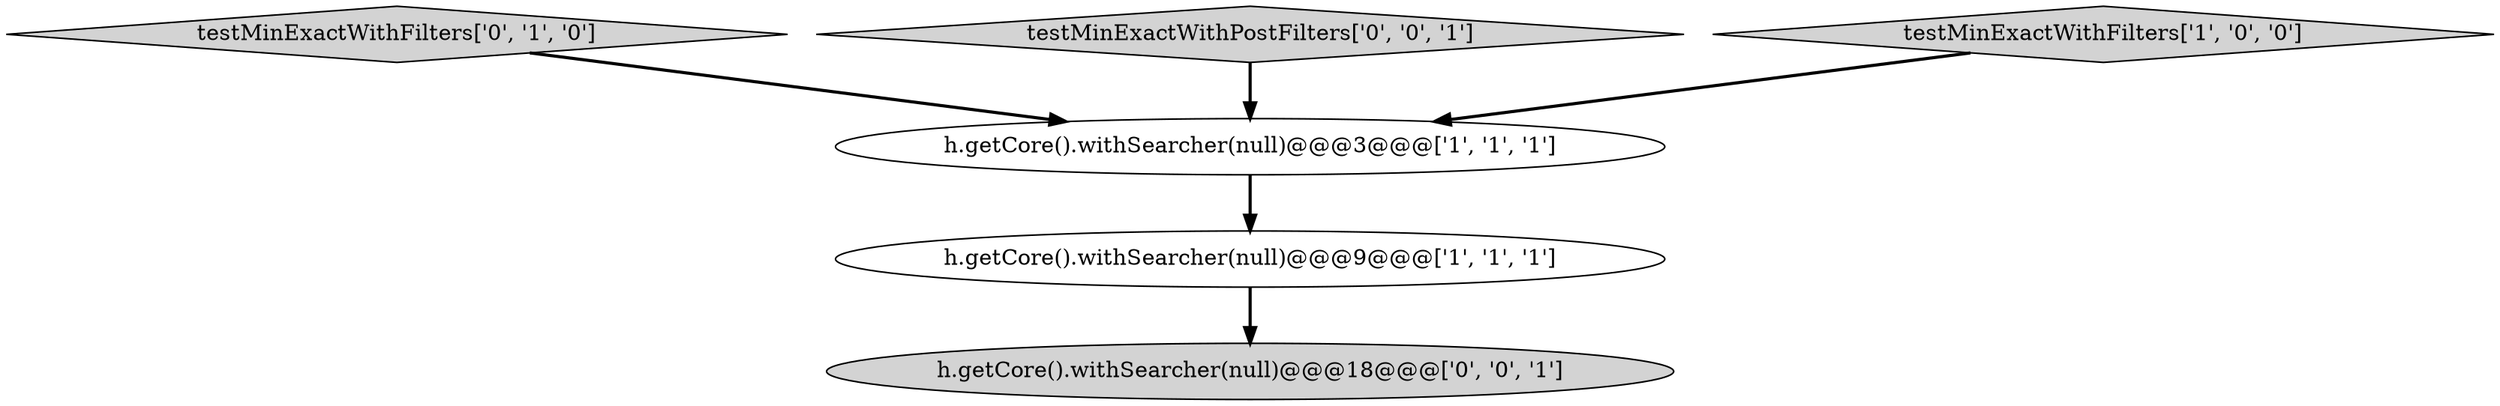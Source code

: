 digraph {
5 [style = filled, label = "h.getCore().withSearcher(null)@@@18@@@['0', '0', '1']", fillcolor = lightgray, shape = ellipse image = "AAA0AAABBB3BBB"];
3 [style = filled, label = "testMinExactWithFilters['0', '1', '0']", fillcolor = lightgray, shape = diamond image = "AAA0AAABBB2BBB"];
1 [style = filled, label = "h.getCore().withSearcher(null)@@@9@@@['1', '1', '1']", fillcolor = white, shape = ellipse image = "AAA0AAABBB1BBB"];
4 [style = filled, label = "testMinExactWithPostFilters['0', '0', '1']", fillcolor = lightgray, shape = diamond image = "AAA0AAABBB3BBB"];
0 [style = filled, label = "testMinExactWithFilters['1', '0', '0']", fillcolor = lightgray, shape = diamond image = "AAA0AAABBB1BBB"];
2 [style = filled, label = "h.getCore().withSearcher(null)@@@3@@@['1', '1', '1']", fillcolor = white, shape = ellipse image = "AAA0AAABBB1BBB"];
0->2 [style = bold, label=""];
2->1 [style = bold, label=""];
3->2 [style = bold, label=""];
4->2 [style = bold, label=""];
1->5 [style = bold, label=""];
}

